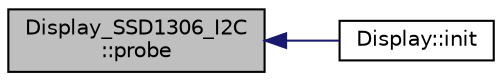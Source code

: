 digraph "Display_SSD1306_I2C::probe"
{
 // INTERACTIVE_SVG=YES
  edge [fontname="Helvetica",fontsize="10",labelfontname="Helvetica",labelfontsize="10"];
  node [fontname="Helvetica",fontsize="10",shape=record];
  rankdir="LR";
  Node1 [label="Display_SSD1306_I2C\l::probe",height=0.2,width=0.4,color="black", fillcolor="grey75", style="filled", fontcolor="black"];
  Node1 -> Node2 [dir="back",color="midnightblue",fontsize="10",style="solid",fontname="Helvetica"];
  Node2 [label="Display::init",height=0.2,width=0.4,color="black", fillcolor="white", style="filled",URL="$classDisplay.html#a4626c1cb9f3ee5f4f9cb226de1115c2c"];
}

